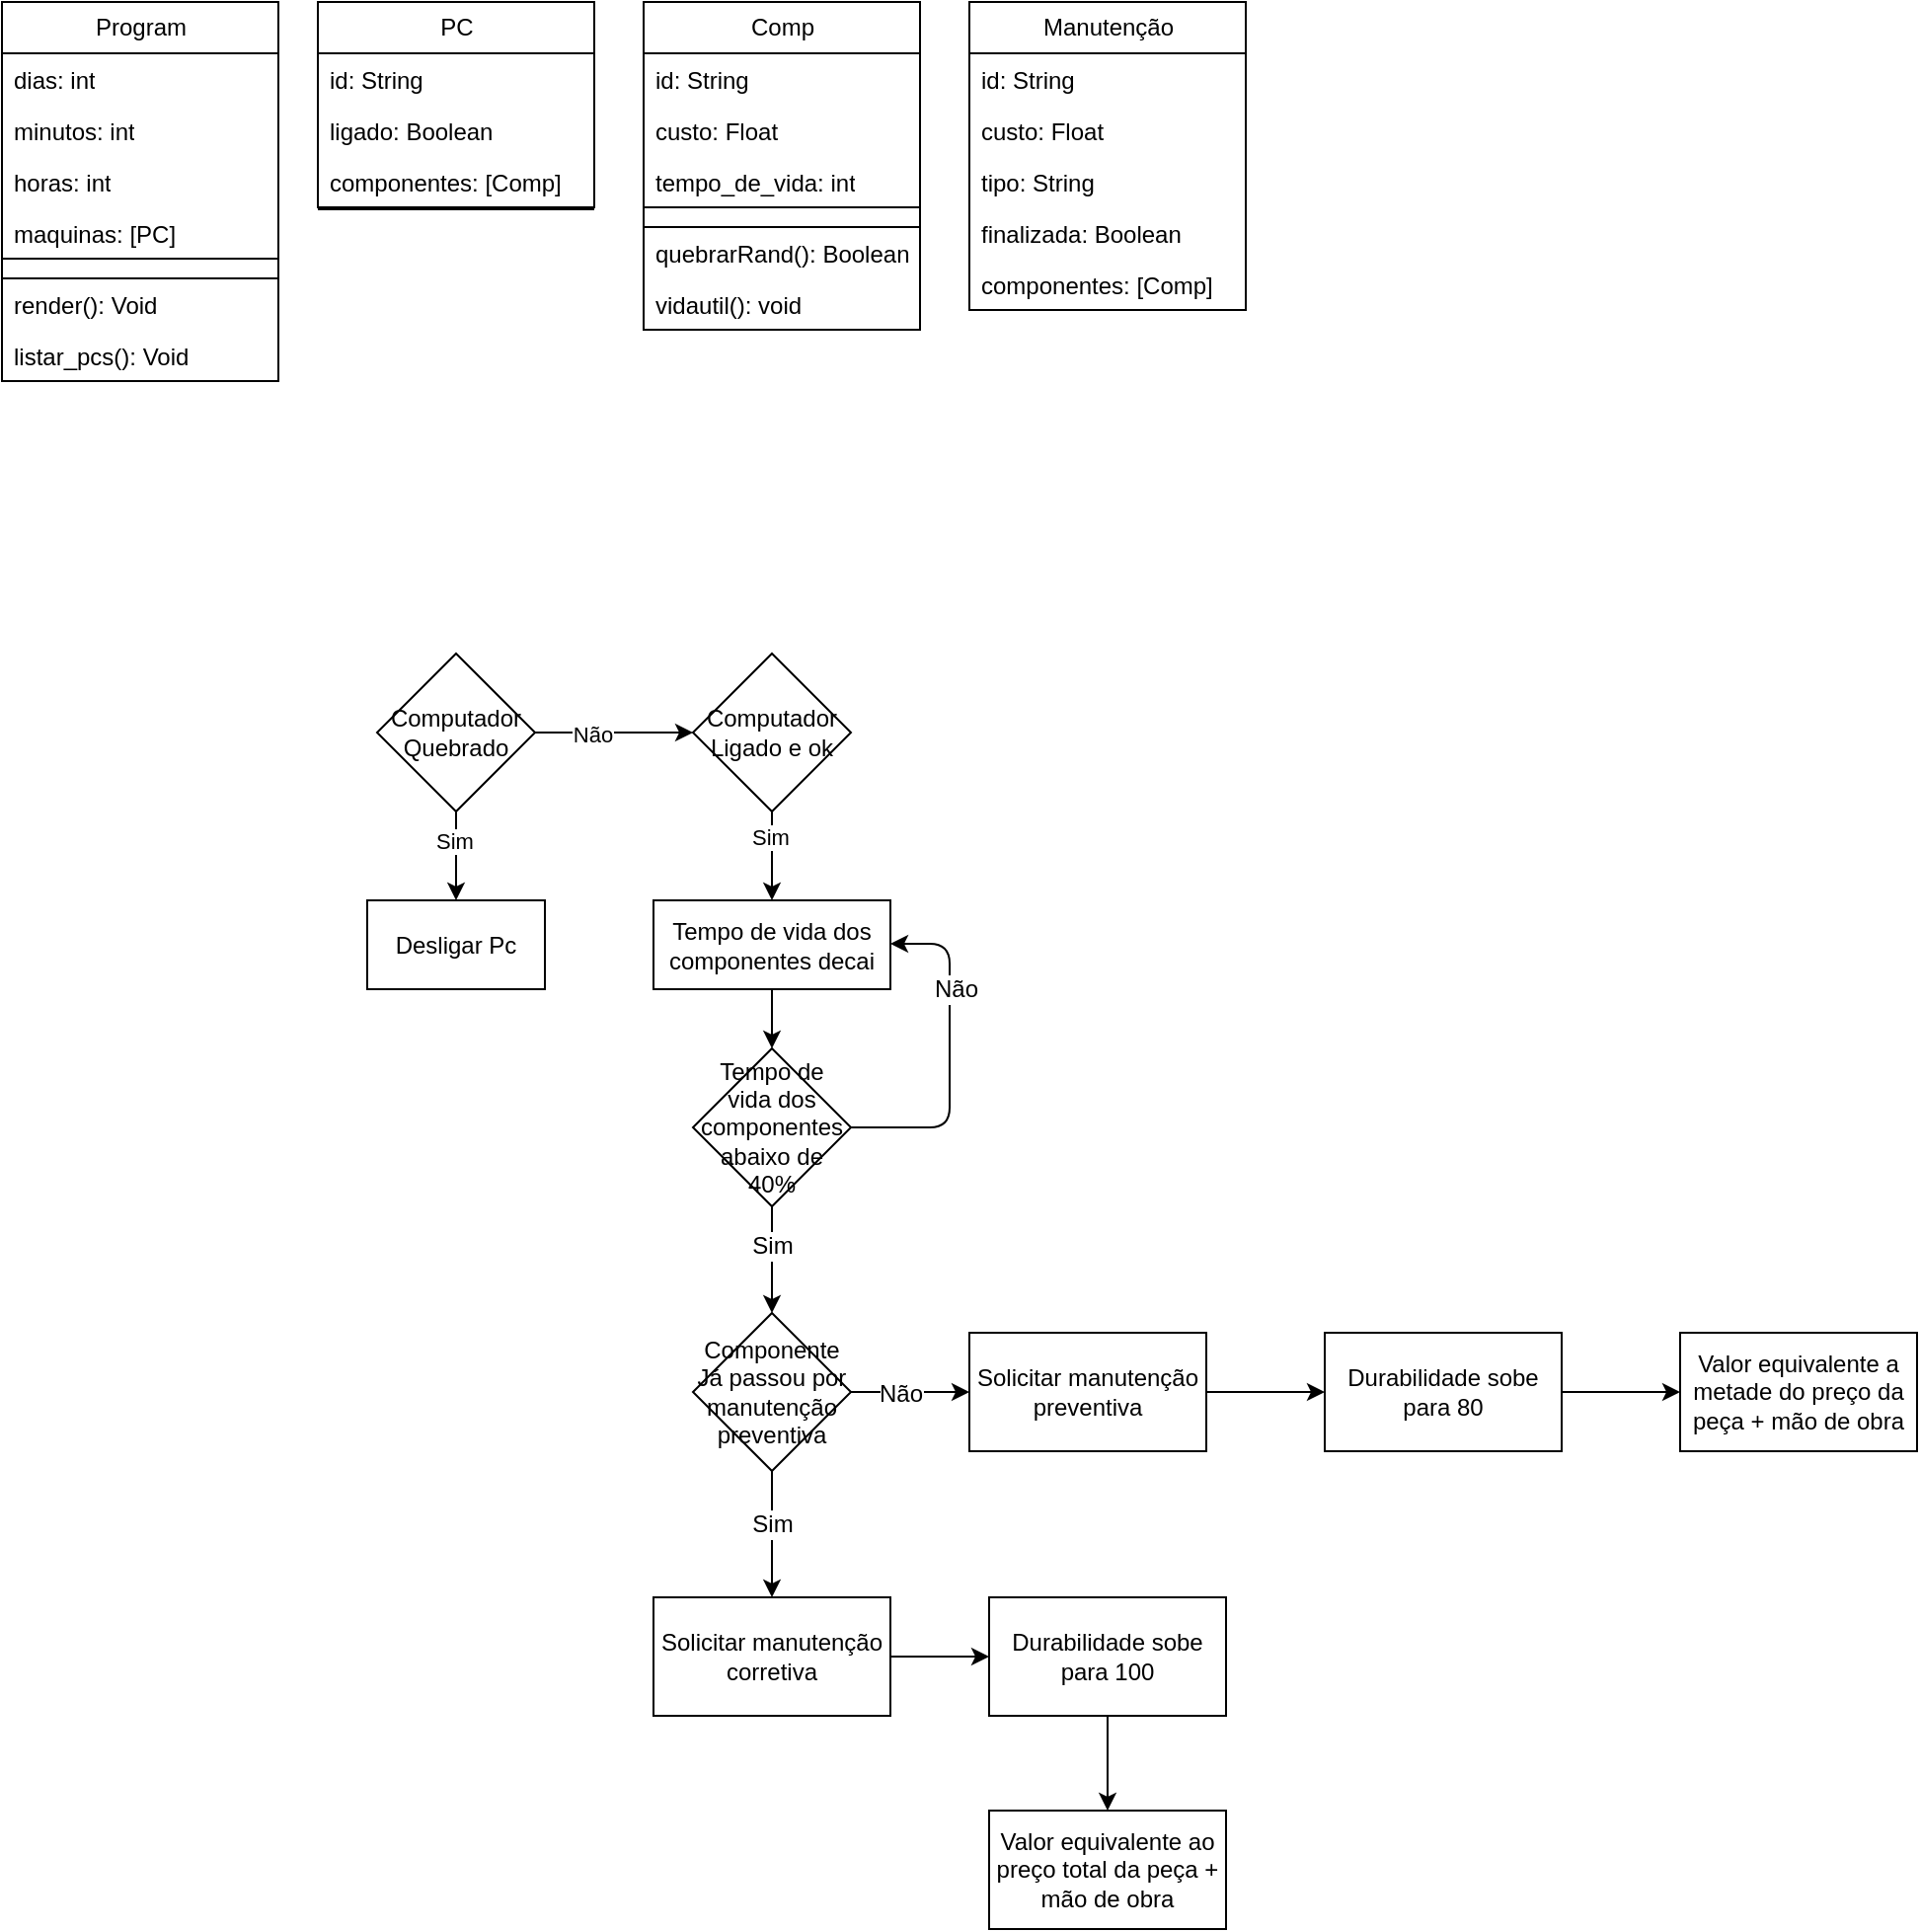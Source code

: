 <mxfile>
    <diagram id="PRrcCDYo1SRughfZp0rW" name="Página-1">
        <mxGraphModel dx="547" dy="605" grid="1" gridSize="12" guides="1" tooltips="1" connect="1" arrows="1" fold="1" page="1" pageScale="1" pageWidth="850" pageHeight="1100" math="0" shadow="0">
            <root>
                <mxCell id="0"/>
                <mxCell id="1" parent="0"/>
                <mxCell id="2" value="PC" style="swimlane;fontStyle=0;childLayout=stackLayout;horizontal=1;startSize=26;fillColor=none;horizontalStack=0;resizeParent=1;resizeParentMax=0;resizeLast=0;collapsible=1;marginBottom=0;html=1;" parent="1" vertex="1">
                    <mxGeometry x="330" y="320" width="140" height="104" as="geometry"/>
                </mxCell>
                <mxCell id="3" value="id: String" style="text;strokeColor=none;fillColor=none;align=left;verticalAlign=top;spacingLeft=4;spacingRight=4;overflow=hidden;rotatable=0;points=[[0,0.5],[1,0.5]];portConstraint=eastwest;whiteSpace=wrap;html=1;" parent="2" vertex="1">
                    <mxGeometry y="26" width="140" height="26" as="geometry"/>
                </mxCell>
                <mxCell id="4" value="ligado: Boolean" style="text;strokeColor=none;fillColor=none;align=left;verticalAlign=top;spacingLeft=4;spacingRight=4;overflow=hidden;rotatable=0;points=[[0,0.5],[1,0.5]];portConstraint=eastwest;whiteSpace=wrap;html=1;" parent="2" vertex="1">
                    <mxGeometry y="52" width="140" height="26" as="geometry"/>
                </mxCell>
                <mxCell id="20" value="componentes: [Comp]" style="text;strokeColor=none;fillColor=none;align=left;verticalAlign=top;spacingLeft=4;spacingRight=4;overflow=hidden;rotatable=0;points=[[0,0.5],[1,0.5]];portConstraint=eastwest;whiteSpace=wrap;html=1;" parent="2" vertex="1">
                    <mxGeometry y="78" width="140" height="26" as="geometry"/>
                </mxCell>
                <mxCell id="21" value="" style="endArrow=none;html=1;" parent="2" edge="1">
                    <mxGeometry width="50" height="50" relative="1" as="geometry">
                        <mxPoint y="105" as="sourcePoint"/>
                        <mxPoint x="140" y="105" as="targetPoint"/>
                    </mxGeometry>
                </mxCell>
                <mxCell id="6" value="Comp" style="swimlane;fontStyle=0;childLayout=stackLayout;horizontal=1;startSize=26;fillColor=none;horizontalStack=0;resizeParent=1;resizeParentMax=0;resizeLast=0;collapsible=1;marginBottom=0;html=1;" parent="1" vertex="1">
                    <mxGeometry x="495" y="320" width="140" height="166" as="geometry"/>
                </mxCell>
                <mxCell id="7" value="id: String" style="text;strokeColor=none;fillColor=none;align=left;verticalAlign=top;spacingLeft=4;spacingRight=4;overflow=hidden;rotatable=0;points=[[0,0.5],[1,0.5]];portConstraint=eastwest;whiteSpace=wrap;html=1;" parent="6" vertex="1">
                    <mxGeometry y="26" width="140" height="26" as="geometry"/>
                </mxCell>
                <mxCell id="8" value="custo: Float" style="text;strokeColor=none;fillColor=none;align=left;verticalAlign=top;spacingLeft=4;spacingRight=4;overflow=hidden;rotatable=0;points=[[0,0.5],[1,0.5]];portConstraint=eastwest;whiteSpace=wrap;html=1;" parent="6" vertex="1">
                    <mxGeometry y="52" width="140" height="26" as="geometry"/>
                </mxCell>
                <mxCell id="9" value="tempo_de_vida: int" style="text;strokeColor=none;fillColor=none;align=left;verticalAlign=top;spacingLeft=4;spacingRight=4;overflow=hidden;rotatable=0;points=[[0,0.5],[1,0.5]];portConstraint=eastwest;whiteSpace=wrap;html=1;" parent="6" vertex="1">
                    <mxGeometry y="78" width="140" height="26" as="geometry"/>
                </mxCell>
                <mxCell id="29" value="" style="text;strokeColor=default;fillColor=none;align=left;verticalAlign=top;spacingLeft=4;spacingRight=4;overflow=hidden;rotatable=0;points=[[0,0.5],[1,0.5]];portConstraint=eastwest;whiteSpace=wrap;html=1;" parent="6" vertex="1">
                    <mxGeometry y="104" width="140" height="10" as="geometry"/>
                </mxCell>
                <mxCell id="22" value="quebrarRand(): Boolean" style="text;strokeColor=none;fillColor=none;align=left;verticalAlign=top;spacingLeft=4;spacingRight=4;overflow=hidden;rotatable=0;points=[[0,0.5],[1,0.5]];portConstraint=eastwest;whiteSpace=wrap;html=1;" parent="6" vertex="1">
                    <mxGeometry y="114" width="140" height="26" as="geometry"/>
                </mxCell>
                <mxCell id="30" value="vidautil(): void" style="text;strokeColor=none;fillColor=none;align=left;verticalAlign=top;spacingLeft=4;spacingRight=4;overflow=hidden;rotatable=0;points=[[0,0.5],[1,0.5]];portConstraint=eastwest;whiteSpace=wrap;html=1;" parent="6" vertex="1">
                    <mxGeometry y="140" width="140" height="26" as="geometry"/>
                </mxCell>
                <mxCell id="10" value="Manutenção" style="swimlane;fontStyle=0;childLayout=stackLayout;horizontal=1;startSize=26;fillColor=none;horizontalStack=0;resizeParent=1;resizeParentMax=0;resizeLast=0;collapsible=1;marginBottom=0;html=1;" parent="1" vertex="1">
                    <mxGeometry x="660" y="320" width="140" height="156" as="geometry"/>
                </mxCell>
                <mxCell id="11" value="id: String" style="text;strokeColor=none;fillColor=none;align=left;verticalAlign=top;spacingLeft=4;spacingRight=4;overflow=hidden;rotatable=0;points=[[0,0.5],[1,0.5]];portConstraint=eastwest;whiteSpace=wrap;html=1;" parent="10" vertex="1">
                    <mxGeometry y="26" width="140" height="26" as="geometry"/>
                </mxCell>
                <mxCell id="12" value="custo: Float" style="text;strokeColor=none;fillColor=none;align=left;verticalAlign=top;spacingLeft=4;spacingRight=4;overflow=hidden;rotatable=0;points=[[0,0.5],[1,0.5]];portConstraint=eastwest;whiteSpace=wrap;html=1;" parent="10" vertex="1">
                    <mxGeometry y="52" width="140" height="26" as="geometry"/>
                </mxCell>
                <mxCell id="13" value="tipo: String" style="text;strokeColor=none;fillColor=none;align=left;verticalAlign=top;spacingLeft=4;spacingRight=4;overflow=hidden;rotatable=0;points=[[0,0.5],[1,0.5]];portConstraint=eastwest;whiteSpace=wrap;html=1;" parent="10" vertex="1">
                    <mxGeometry y="78" width="140" height="26" as="geometry"/>
                </mxCell>
                <mxCell id="15" value="finalizada: Boolean" style="text;strokeColor=none;fillColor=none;align=left;verticalAlign=top;spacingLeft=4;spacingRight=4;overflow=hidden;rotatable=0;points=[[0,0.5],[1,0.5]];portConstraint=eastwest;whiteSpace=wrap;html=1;" parent="10" vertex="1">
                    <mxGeometry y="104" width="140" height="26" as="geometry"/>
                </mxCell>
                <mxCell id="14" value="componentes: [Comp]" style="text;strokeColor=none;fillColor=none;align=left;verticalAlign=top;spacingLeft=4;spacingRight=4;overflow=hidden;rotatable=0;points=[[0,0.5],[1,0.5]];portConstraint=eastwest;whiteSpace=wrap;html=1;" parent="10" vertex="1">
                    <mxGeometry y="130" width="140" height="26" as="geometry"/>
                </mxCell>
                <mxCell id="16" value="Program" style="swimlane;fontStyle=0;childLayout=stackLayout;horizontal=1;startSize=26;fillColor=none;horizontalStack=0;resizeParent=1;resizeParentMax=0;resizeLast=0;collapsible=1;marginBottom=0;html=1;" parent="1" vertex="1">
                    <mxGeometry x="170" y="320" width="140" height="192" as="geometry"/>
                </mxCell>
                <mxCell id="18" value="dias: int" style="text;strokeColor=none;fillColor=none;align=left;verticalAlign=top;spacingLeft=4;spacingRight=4;overflow=hidden;rotatable=0;points=[[0,0.5],[1,0.5]];portConstraint=eastwest;whiteSpace=wrap;html=1;" parent="16" vertex="1">
                    <mxGeometry y="26" width="140" height="26" as="geometry"/>
                </mxCell>
                <mxCell id="23" value="minutos: int" style="text;strokeColor=none;fillColor=none;align=left;verticalAlign=top;spacingLeft=4;spacingRight=4;overflow=hidden;rotatable=0;points=[[0,0.5],[1,0.5]];portConstraint=eastwest;whiteSpace=wrap;html=1;" parent="16" vertex="1">
                    <mxGeometry y="52" width="140" height="26" as="geometry"/>
                </mxCell>
                <mxCell id="24" value="horas: int" style="text;strokeColor=none;fillColor=none;align=left;verticalAlign=top;spacingLeft=4;spacingRight=4;overflow=hidden;rotatable=0;points=[[0,0.5],[1,0.5]];portConstraint=eastwest;whiteSpace=wrap;html=1;" parent="16" vertex="1">
                    <mxGeometry y="78" width="140" height="26" as="geometry"/>
                </mxCell>
                <mxCell id="19" value="maquinas: [PC]" style="text;strokeColor=none;fillColor=none;align=left;verticalAlign=top;spacingLeft=4;spacingRight=4;overflow=hidden;rotatable=0;points=[[0,0.5],[1,0.5]];portConstraint=eastwest;whiteSpace=wrap;html=1;" parent="16" vertex="1">
                    <mxGeometry y="104" width="140" height="26" as="geometry"/>
                </mxCell>
                <mxCell id="26" value="" style="text;strokeColor=default;fillColor=none;align=left;verticalAlign=top;spacingLeft=4;spacingRight=4;overflow=hidden;rotatable=0;points=[[0,0.5],[1,0.5]];portConstraint=eastwest;whiteSpace=wrap;html=1;" parent="16" vertex="1">
                    <mxGeometry y="130" width="140" height="10" as="geometry"/>
                </mxCell>
                <mxCell id="27" value="render(): Void" style="text;strokeColor=none;fillColor=none;align=left;verticalAlign=top;spacingLeft=4;spacingRight=4;overflow=hidden;rotatable=0;points=[[0,0.5],[1,0.5]];portConstraint=eastwest;whiteSpace=wrap;html=1;" parent="16" vertex="1">
                    <mxGeometry y="140" width="140" height="26" as="geometry"/>
                </mxCell>
                <mxCell id="28" value="listar_pcs(): Void" style="text;strokeColor=none;fillColor=none;align=left;verticalAlign=top;spacingLeft=4;spacingRight=4;overflow=hidden;rotatable=0;points=[[0,0.5],[1,0.5]];portConstraint=eastwest;whiteSpace=wrap;html=1;" parent="16" vertex="1">
                    <mxGeometry y="166" width="140" height="26" as="geometry"/>
                </mxCell>
                <mxCell id="37" style="edgeStyle=none;html=1;exitX=0.5;exitY=1;exitDx=0;exitDy=0;" edge="1" parent="1" source="35" target="36">
                    <mxGeometry relative="1" as="geometry"/>
                </mxCell>
                <mxCell id="38" value="Sim" style="edgeLabel;html=1;align=center;verticalAlign=middle;resizable=0;points=[];" vertex="1" connectable="0" parent="37">
                    <mxGeometry x="-0.331" y="-1" relative="1" as="geometry">
                        <mxPoint as="offset"/>
                    </mxGeometry>
                </mxCell>
                <mxCell id="40" value="" style="edgeStyle=none;html=1;" edge="1" parent="1" source="35" target="39">
                    <mxGeometry relative="1" as="geometry"/>
                </mxCell>
                <mxCell id="45" value="Não" style="edgeLabel;html=1;align=center;verticalAlign=middle;resizable=0;points=[];" vertex="1" connectable="0" parent="40">
                    <mxGeometry x="-0.293" y="-1" relative="1" as="geometry">
                        <mxPoint as="offset"/>
                    </mxGeometry>
                </mxCell>
                <mxCell id="35" value="Computador Quebrado" style="rhombus;whiteSpace=wrap;html=1;" vertex="1" parent="1">
                    <mxGeometry x="360" y="650" width="80" height="80" as="geometry"/>
                </mxCell>
                <mxCell id="36" value="Desligar Pc" style="rounded=0;whiteSpace=wrap;html=1;" vertex="1" parent="1">
                    <mxGeometry x="355" y="775" width="90" height="45" as="geometry"/>
                </mxCell>
                <mxCell id="42" value="" style="edgeStyle=none;html=1;" edge="1" parent="1" source="39" target="41">
                    <mxGeometry relative="1" as="geometry"/>
                </mxCell>
                <mxCell id="43" value="Sim" style="edgeLabel;html=1;align=center;verticalAlign=middle;resizable=0;points=[];" vertex="1" connectable="0" parent="42">
                    <mxGeometry x="-0.416" y="-1" relative="1" as="geometry">
                        <mxPoint as="offset"/>
                    </mxGeometry>
                </mxCell>
                <mxCell id="39" value="Computador Ligado e ok" style="rhombus;whiteSpace=wrap;html=1;" vertex="1" parent="1">
                    <mxGeometry x="520" y="650" width="80" height="80" as="geometry"/>
                </mxCell>
                <mxCell id="47" value="" style="edgeStyle=none;html=1;" edge="1" parent="1" source="41" target="46">
                    <mxGeometry relative="1" as="geometry"/>
                </mxCell>
                <mxCell id="41" value="Tempo de vida dos componentes decai" style="whiteSpace=wrap;html=1;" vertex="1" parent="1">
                    <mxGeometry x="500" y="775" width="120" height="45" as="geometry"/>
                </mxCell>
                <mxCell id="52" style="edgeStyle=orthogonalEdgeStyle;html=1;exitX=1;exitY=0.5;exitDx=0;exitDy=0;fontSize=6;" edge="1" parent="1" source="46" target="41">
                    <mxGeometry relative="1" as="geometry">
                        <Array as="points">
                            <mxPoint x="650" y="890"/>
                            <mxPoint x="650" y="797"/>
                        </Array>
                    </mxGeometry>
                </mxCell>
                <mxCell id="55" value="Não" style="edgeLabel;html=1;align=center;verticalAlign=middle;resizable=0;points=[];fontSize=12;" vertex="1" connectable="0" parent="52">
                    <mxGeometry x="0.389" y="-3" relative="1" as="geometry">
                        <mxPoint as="offset"/>
                    </mxGeometry>
                </mxCell>
                <mxCell id="57" value="" style="edgeStyle=orthogonalEdgeStyle;html=1;strokeWidth=1;fontSize=12;" edge="1" parent="1" source="46" target="56">
                    <mxGeometry relative="1" as="geometry"/>
                </mxCell>
                <mxCell id="59" value="Sim" style="edgeLabel;html=1;align=center;verticalAlign=middle;resizable=0;points=[];fontSize=12;" vertex="1" connectable="0" parent="57">
                    <mxGeometry x="-0.267" relative="1" as="geometry">
                        <mxPoint as="offset"/>
                    </mxGeometry>
                </mxCell>
                <mxCell id="46" value="Tempo de vida dos componentes abaixo de 40%" style="rhombus;whiteSpace=wrap;html=1;" vertex="1" parent="1">
                    <mxGeometry x="520" y="850" width="80" height="80" as="geometry"/>
                </mxCell>
                <mxCell id="61" value="" style="edgeStyle=orthogonalEdgeStyle;html=1;strokeWidth=1;fontSize=12;" edge="1" parent="1" source="56" target="60">
                    <mxGeometry relative="1" as="geometry"/>
                </mxCell>
                <mxCell id="65" value="Sim" style="edgeLabel;html=1;align=center;verticalAlign=middle;resizable=0;points=[];fontSize=12;" vertex="1" connectable="0" parent="61">
                    <mxGeometry x="-0.164" relative="1" as="geometry">
                        <mxPoint as="offset"/>
                    </mxGeometry>
                </mxCell>
                <mxCell id="63" style="edgeStyle=orthogonalEdgeStyle;html=1;strokeWidth=1;fontSize=12;" edge="1" parent="1" source="56" target="62">
                    <mxGeometry relative="1" as="geometry"/>
                </mxCell>
                <mxCell id="64" value="Não" style="edgeLabel;html=1;align=center;verticalAlign=middle;resizable=0;points=[];fontSize=12;" vertex="1" connectable="0" parent="63">
                    <mxGeometry x="-0.186" y="-1" relative="1" as="geometry">
                        <mxPoint as="offset"/>
                    </mxGeometry>
                </mxCell>
                <mxCell id="56" value="Componente Já passou por manutenção preventiva" style="rhombus;whiteSpace=wrap;html=1;" vertex="1" parent="1">
                    <mxGeometry x="520" y="984" width="80" height="80" as="geometry"/>
                </mxCell>
                <mxCell id="69" value="" style="edgeStyle=orthogonalEdgeStyle;html=1;strokeWidth=1;fontSize=12;" edge="1" parent="1" source="60" target="68">
                    <mxGeometry relative="1" as="geometry"/>
                </mxCell>
                <mxCell id="60" value="Solicitar manutenção corretiva" style="whiteSpace=wrap;html=1;" vertex="1" parent="1">
                    <mxGeometry x="500" y="1128" width="120" height="60" as="geometry"/>
                </mxCell>
                <mxCell id="67" value="" style="edgeStyle=orthogonalEdgeStyle;html=1;strokeWidth=1;fontSize=12;" edge="1" parent="1" source="62" target="66">
                    <mxGeometry relative="1" as="geometry"/>
                </mxCell>
                <mxCell id="62" value="Solicitar manutenção preventiva" style="whiteSpace=wrap;html=1;" vertex="1" parent="1">
                    <mxGeometry x="660" y="994" width="120" height="60" as="geometry"/>
                </mxCell>
                <mxCell id="73" value="" style="edgeStyle=orthogonalEdgeStyle;html=1;strokeWidth=1;fontSize=12;" edge="1" parent="1" source="66" target="72">
                    <mxGeometry relative="1" as="geometry"/>
                </mxCell>
                <mxCell id="66" value="Durabilidade sobe para 80" style="whiteSpace=wrap;html=1;" vertex="1" parent="1">
                    <mxGeometry x="840" y="994" width="120" height="60" as="geometry"/>
                </mxCell>
                <mxCell id="71" value="" style="edgeStyle=orthogonalEdgeStyle;html=1;strokeWidth=1;fontSize=12;" edge="1" parent="1" source="68" target="70">
                    <mxGeometry relative="1" as="geometry"/>
                </mxCell>
                <mxCell id="68" value="Durabilidade sobe para 100" style="whiteSpace=wrap;html=1;" vertex="1" parent="1">
                    <mxGeometry x="670" y="1128" width="120" height="60" as="geometry"/>
                </mxCell>
                <mxCell id="70" value="Valor equivalente ao preço total da peça + mão de obra" style="whiteSpace=wrap;html=1;" vertex="1" parent="1">
                    <mxGeometry x="670" y="1236" width="120" height="60" as="geometry"/>
                </mxCell>
                <mxCell id="72" value="Valor equivalente a metade do preço da peça + mão de obra" style="whiteSpace=wrap;html=1;" vertex="1" parent="1">
                    <mxGeometry x="1020" y="994" width="120" height="60" as="geometry"/>
                </mxCell>
            </root>
        </mxGraphModel>
    </diagram>
</mxfile>